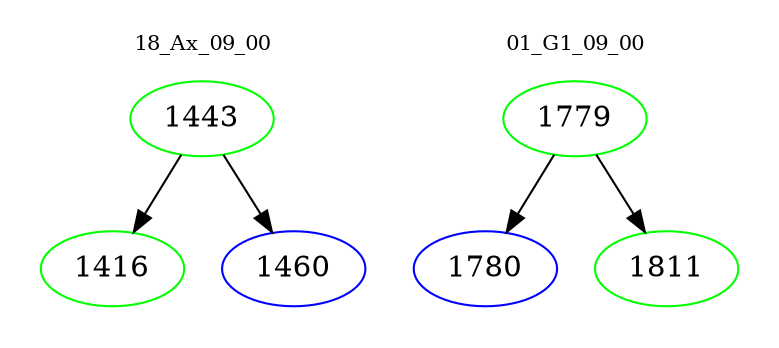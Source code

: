 digraph{
subgraph cluster_0 {
color = white
label = "18_Ax_09_00";
fontsize=10;
T0_1443 [label="1443", color="green"]
T0_1443 -> T0_1416 [color="black"]
T0_1416 [label="1416", color="green"]
T0_1443 -> T0_1460 [color="black"]
T0_1460 [label="1460", color="blue"]
}
subgraph cluster_1 {
color = white
label = "01_G1_09_00";
fontsize=10;
T1_1779 [label="1779", color="green"]
T1_1779 -> T1_1780 [color="black"]
T1_1780 [label="1780", color="blue"]
T1_1779 -> T1_1811 [color="black"]
T1_1811 [label="1811", color="green"]
}
}
